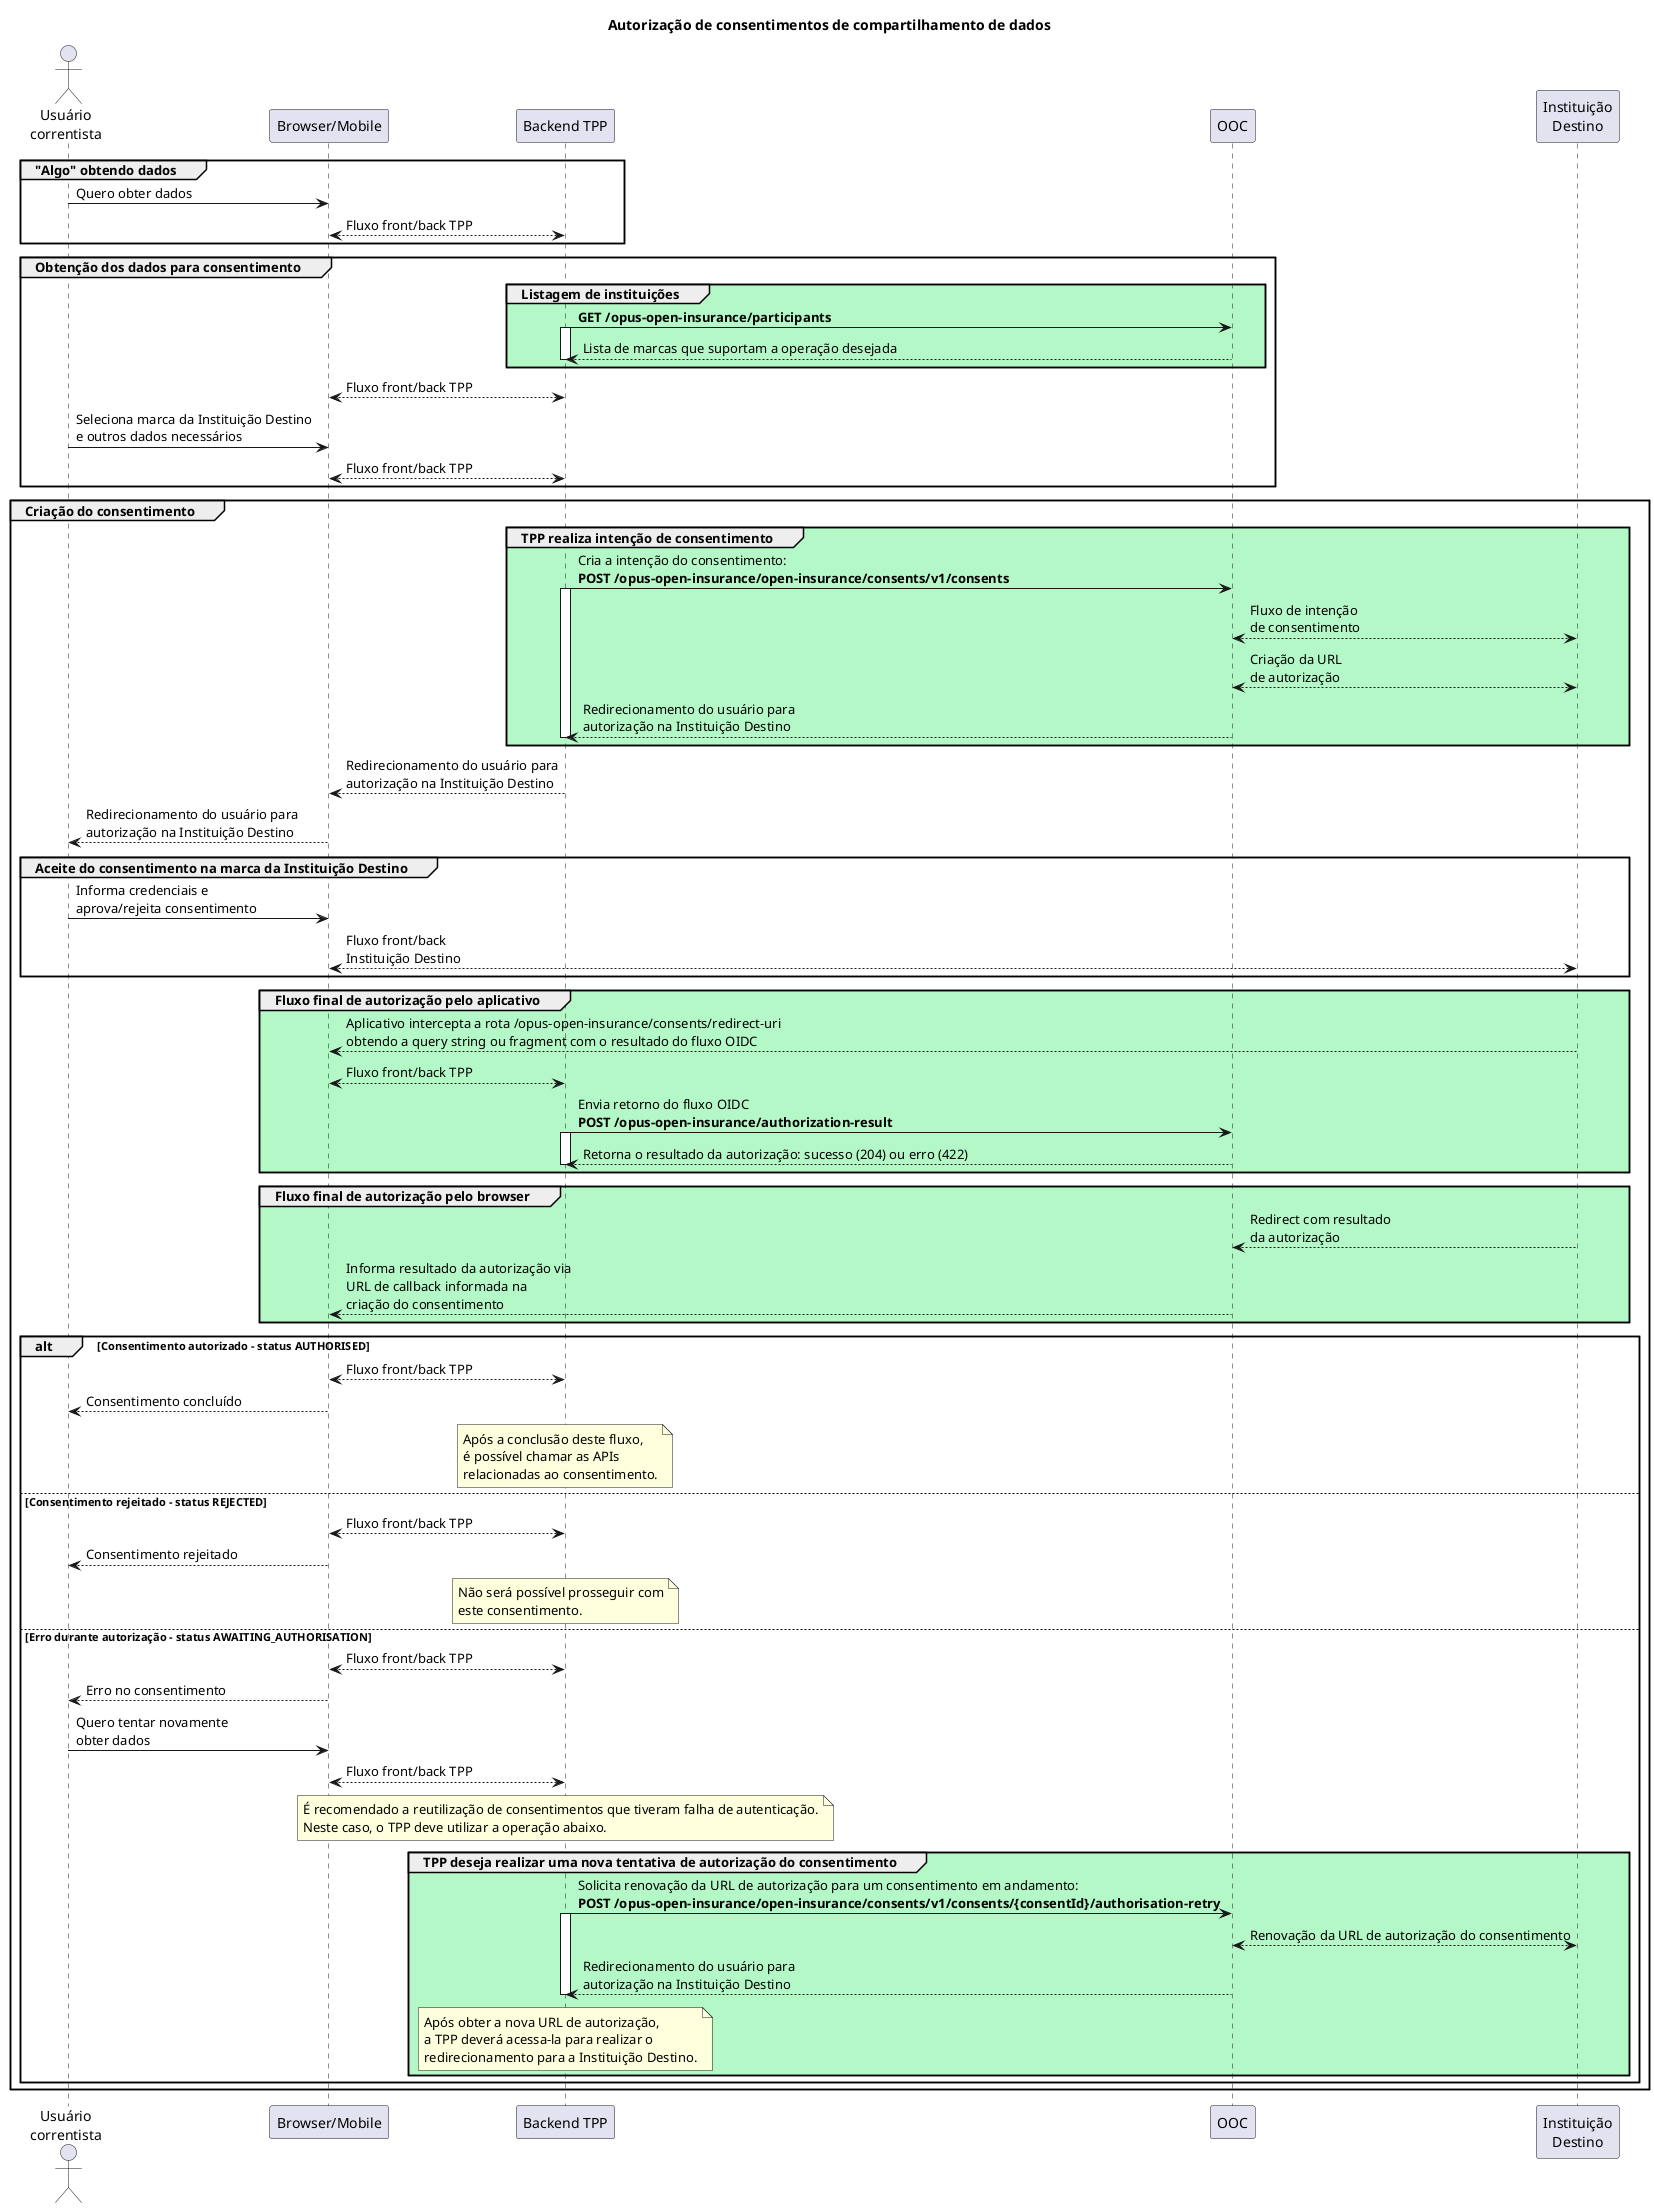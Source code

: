 @startuml consent-sequence

title Autorização de consentimentos de compartilhamento de dados

actor "Usuário\ncorrentista" as cliente
participant "Browser/Mobile" as app
participant "Backend TPP" as tpp
participant "OOC" as ooc
participant "Instituição\nDestino" as inst

group "Algo" obtendo dados

cliente->app:Quero obter dados
app<-->tpp:Fluxo front/back TPP

end

group Obtenção dos dados para consentimento

group #B4F8C8 Listagem de instituições

tpp->ooc:**GET /opus-open-insurance/participants**
activate tpp
tpp<--ooc:Lista de marcas que suportam a operação desejada
deactivate tpp

end

app<-->tpp:Fluxo front/back TPP
cliente->app:Seleciona marca da Instituição Destino\ne outros dados necessários
app<-->tpp:Fluxo front/back TPP

end

group Criação do consentimento

group #B4F8C8 TPP realiza intenção de consentimento

tpp->ooc:Cria a intenção do consentimento:\n**POST /opus-open-insurance/open-insurance/consents/v1/consents**

activate tpp

ooc<-->inst:Fluxo de intenção\nde consentimento
ooc<-->inst:Criação da URL\nde autorização
tpp<--ooc: Redirecionamento do usuário para\nautorização na Instituição Destino

deactivate tpp

end

tpp-->app:Redirecionamento do usuário para\nautorização na Instituição Destino

app-->cliente:Redirecionamento do usuário para\nautorização na Instituição Destino

group Aceite do consentimento na marca da Instituição Destino

cliente->app:Informa credenciais e\naprova/rejeita consentimento
app<-->inst:Fluxo front/back\nInstituição Destino

end

group #B4F8C8 Fluxo final de autorização pelo aplicativo

inst-->app: Aplicativo intercepta a rota /opus-open-insurance/consents/redirect-uri\nobtendo a query string ou fragment com o resultado do fluxo OIDC
app<-->tpp:Fluxo front/back TPP
tpp->ooc:Envia retorno do fluxo OIDC\n**POST /opus-open-insurance/authorization-result**

activate tpp
ooc-->tpp: Retorna o resultado da autorização: sucesso (204) ou erro (422)
deactivate tpp

end

group #B4F8C8 Fluxo final de autorização pelo browser

ooc<--inst:Redirect com resultado\nda autorização
ooc-->app: Informa resultado da autorização via\nURL de callback informada na\ncriação do consentimento

end

alt Consentimento autorizado - status AUTHORISED

app<-->tpp:Fluxo front/back TPP

cliente<--app:Consentimento concluído

note over tpp:Após a conclusão deste fluxo,\né possível chamar as APIs\nrelacionadas ao consentimento.

else Consentimento rejeitado - status REJECTED


app<-->tpp:Fluxo front/back TPP

cliente<--app:Consentimento rejeitado

note over tpp:Não será possível prosseguir com\neste consentimento.

else Erro durante autorização - status AWAITING_AUTHORISATION


app<-->tpp:Fluxo front/back TPP

cliente<--app:Erro no consentimento

cliente->app:Quero tentar novamente \nobter dados
app<-->tpp:Fluxo front/back TPP

note over tpp: É recomendado a reutilização de consentimentos que tiveram falha de autenticação.\nNeste caso, o TPP deve utilizar a operação abaixo.

group #B4F8C8 TPP deseja realizar uma nova tentativa de autorização do consentimento

tpp->ooc:Solicita renovação da URL de autorização para um consentimento em andamento:\n**POST /opus-open-insurance/open-insurance/consents/v1/consents/{consentId}/authorisation-retry**

activate tpp

ooc<-->inst: Renovação da URL de autorização do consentimento
ooc-->tpp: Redirecionamento do usuário para\nautorização na Instituição Destino

deactivate tpp

note over tpp:Após obter a nova URL de autorização,\na TPP deverá acessa-la para realizar o\nredirecionamento para a Instituição Destino.

end
end
end

@enduml